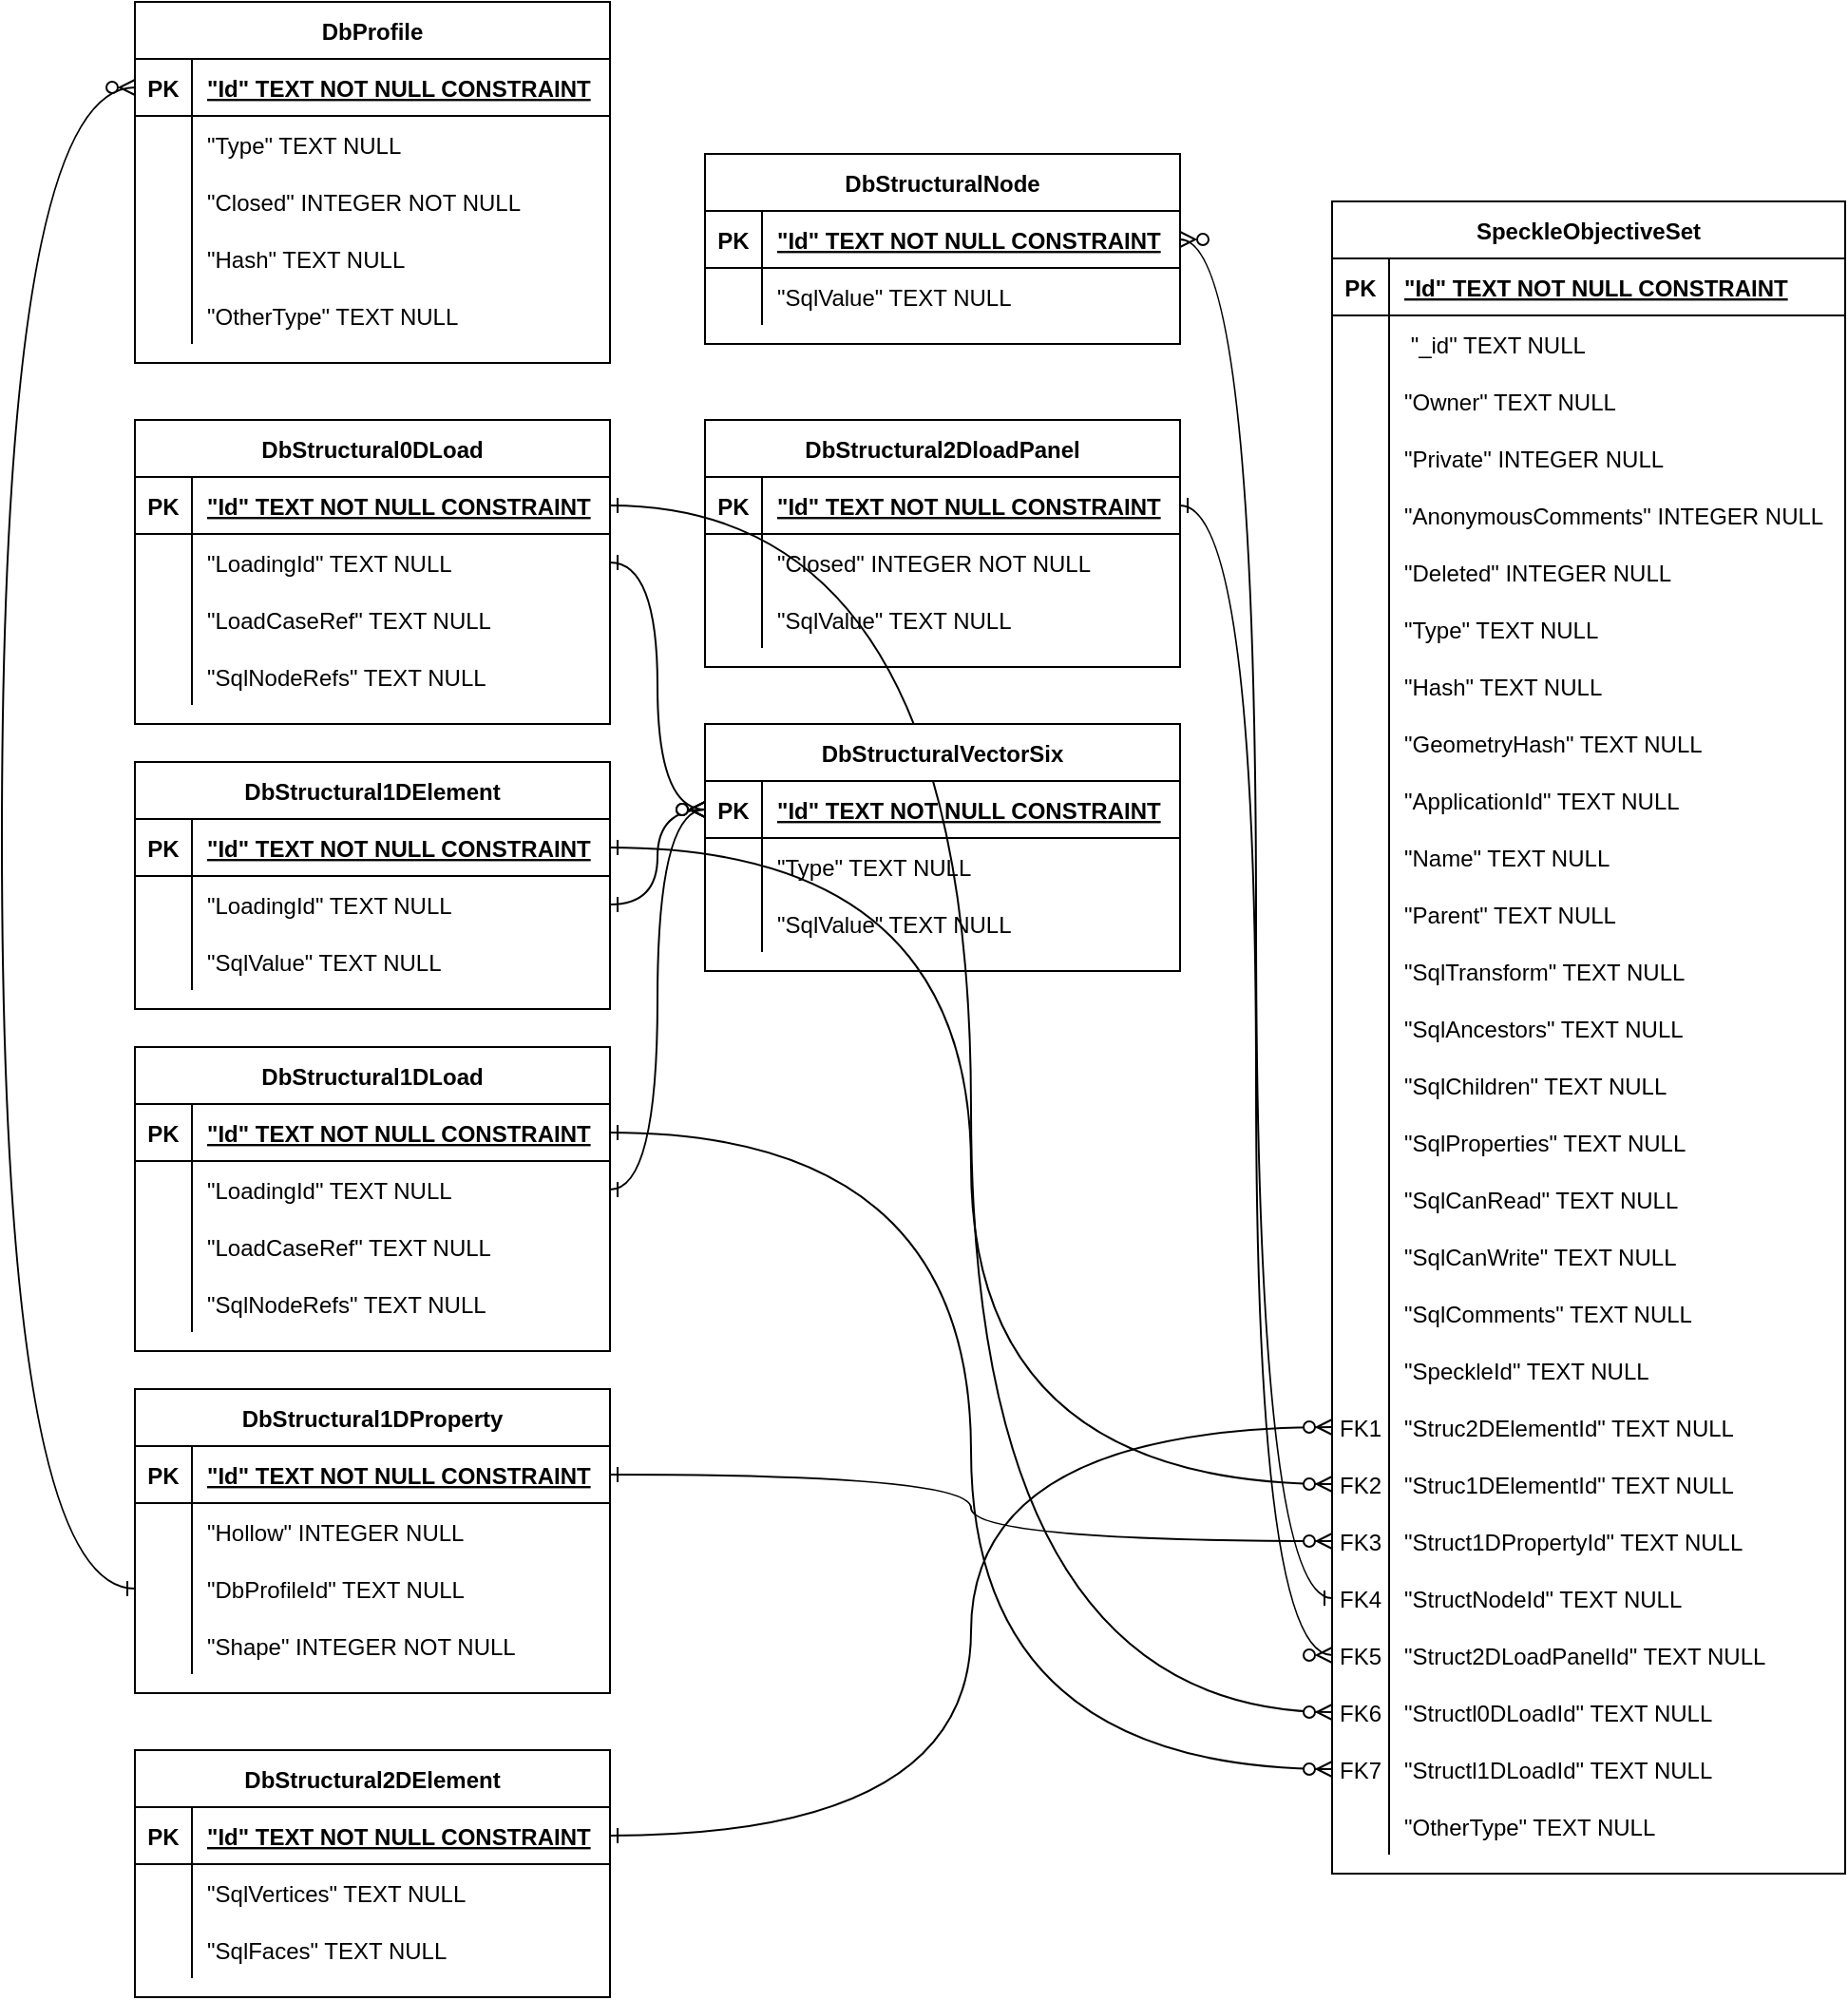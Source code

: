 <mxfile version="13.6.2" type="device"><diagram id="R2lEEEUBdFMjLlhIrx00" name="Page-1"><mxGraphModel grid="1" extFonts="Permanent Marker^https://fonts.googleapis.com/css?family=Permanent+Marker" shadow="0" math="0" pageHeight="1169" pageWidth="1654" pageScale="1" page="1" fold="1" arrows="1" connect="1" tooltips="1" guides="1" gridSize="10" dy="1243" dx="2218"><root><mxCell id="0"/><mxCell id="1" parent="0"/><mxCell id="C-vyLk0tnHw3VtMMgP7b-1" value="" parent="1" edge="1" target="O_WLeNxovdev89-V4cuH-256" source="O_WLeNxovdev89-V4cuH-126" style="edgeStyle=orthogonalEdgeStyle;endArrow=ERzeroToMany;startArrow=ERone;endFill=1;startFill=0;entryX=1;entryY=0.5;entryDx=0;entryDy=0;jumpStyle=none;rounded=0;curved=1;"><mxGeometry as="geometry" relative="1" height="100" width="100"><mxPoint as="sourcePoint" y="950" x="590"/><mxPoint as="targetPoint" y="220" x="630"/></mxGeometry></mxCell><mxCell id="C-vyLk0tnHw3VtMMgP7b-23" value="DbProfile" parent="1" style="shape=table;startSize=30;container=1;collapsible=1;childLayout=tableLayout;fixedRows=1;rowLines=0;fontStyle=1;align=center;resizeLast=1;" vertex="1"><mxGeometry as="geometry" height="190" width="250" y="40" x="130"/></mxCell><mxCell id="C-vyLk0tnHw3VtMMgP7b-24" value="" parent="C-vyLk0tnHw3VtMMgP7b-23" style="shape=partialRectangle;collapsible=0;dropTarget=0;pointerEvents=0;fillColor=none;points=[[0,0.5],[1,0.5]];portConstraint=eastwest;top=0;left=0;right=0;bottom=1;" vertex="1"><mxGeometry as="geometry" height="30" width="250" y="30"/></mxCell><mxCell id="C-vyLk0tnHw3VtMMgP7b-25" value="PK" parent="C-vyLk0tnHw3VtMMgP7b-24" style="shape=partialRectangle;overflow=hidden;connectable=0;fillColor=none;top=0;left=0;bottom=0;right=0;fontStyle=1;" vertex="1"><mxGeometry as="geometry" height="30" width="30"/></mxCell><mxCell id="C-vyLk0tnHw3VtMMgP7b-26" value="&quot;Id&quot; TEXT NOT NULL CONSTRAINT" parent="C-vyLk0tnHw3VtMMgP7b-24" style="shape=partialRectangle;overflow=hidden;connectable=0;fillColor=none;top=0;left=0;bottom=0;right=0;align=left;spacingLeft=6;fontStyle=5;" vertex="1"><mxGeometry as="geometry" height="30" width="220" x="30"/></mxCell><mxCell id="C-vyLk0tnHw3VtMMgP7b-27" value="" parent="C-vyLk0tnHw3VtMMgP7b-23" style="shape=partialRectangle;collapsible=0;dropTarget=0;pointerEvents=0;fillColor=none;points=[[0,0.5],[1,0.5]];portConstraint=eastwest;top=0;left=0;right=0;bottom=0;" vertex="1"><mxGeometry as="geometry" height="30" width="250" y="60"/></mxCell><mxCell id="C-vyLk0tnHw3VtMMgP7b-28" value="" parent="C-vyLk0tnHw3VtMMgP7b-27" style="shape=partialRectangle;overflow=hidden;connectable=0;fillColor=none;top=0;left=0;bottom=0;right=0;" vertex="1"><mxGeometry as="geometry" height="30" width="30"/></mxCell><mxCell id="C-vyLk0tnHw3VtMMgP7b-29" value="&quot;Type&quot; TEXT NULL" parent="C-vyLk0tnHw3VtMMgP7b-27" style="shape=partialRectangle;overflow=hidden;connectable=0;fillColor=none;top=0;left=0;bottom=0;right=0;align=left;spacingLeft=6;" vertex="1"><mxGeometry as="geometry" height="30" width="220" x="30"/></mxCell><mxCell id="O_WLeNxovdev89-V4cuH-141" value="" parent="C-vyLk0tnHw3VtMMgP7b-23" style="shape=partialRectangle;collapsible=0;dropTarget=0;pointerEvents=0;fillColor=none;points=[[0,0.5],[1,0.5]];portConstraint=eastwest;top=0;left=0;right=0;bottom=0;" vertex="1"><mxGeometry as="geometry" height="30" width="250" y="90"/></mxCell><mxCell id="O_WLeNxovdev89-V4cuH-142" value="" parent="O_WLeNxovdev89-V4cuH-141" style="shape=partialRectangle;overflow=hidden;connectable=0;fillColor=none;top=0;left=0;bottom=0;right=0;" vertex="1"><mxGeometry as="geometry" height="30" width="30"/></mxCell><mxCell id="O_WLeNxovdev89-V4cuH-143" value="&quot;Closed&quot; INTEGER NOT NULL" parent="O_WLeNxovdev89-V4cuH-141" style="shape=partialRectangle;overflow=hidden;connectable=0;fillColor=none;top=0;left=0;bottom=0;right=0;align=left;spacingLeft=6;" vertex="1"><mxGeometry as="geometry" height="30" width="220" x="30"/></mxCell><mxCell id="O_WLeNxovdev89-V4cuH-144" value="" parent="C-vyLk0tnHw3VtMMgP7b-23" style="shape=partialRectangle;collapsible=0;dropTarget=0;pointerEvents=0;fillColor=none;points=[[0,0.5],[1,0.5]];portConstraint=eastwest;top=0;left=0;right=0;bottom=0;" vertex="1"><mxGeometry as="geometry" height="30" width="250" y="120"/></mxCell><mxCell id="O_WLeNxovdev89-V4cuH-145" value="" parent="O_WLeNxovdev89-V4cuH-144" style="shape=partialRectangle;overflow=hidden;connectable=0;fillColor=none;top=0;left=0;bottom=0;right=0;" vertex="1"><mxGeometry as="geometry" height="30" width="30"/></mxCell><mxCell id="O_WLeNxovdev89-V4cuH-146" value="&quot;Hash&quot; TEXT NULL" parent="O_WLeNxovdev89-V4cuH-144" style="shape=partialRectangle;overflow=hidden;connectable=0;fillColor=none;top=0;left=0;bottom=0;right=0;align=left;spacingLeft=6;" vertex="1"><mxGeometry as="geometry" height="30" width="220" x="30"/></mxCell><mxCell id="O_WLeNxovdev89-V4cuH-153" value="" parent="C-vyLk0tnHw3VtMMgP7b-23" style="shape=partialRectangle;collapsible=0;dropTarget=0;pointerEvents=0;fillColor=none;points=[[0,0.5],[1,0.5]];portConstraint=eastwest;top=0;left=0;right=0;bottom=0;" vertex="1"><mxGeometry as="geometry" height="30" width="250" y="150"/></mxCell><mxCell id="O_WLeNxovdev89-V4cuH-154" value="" parent="O_WLeNxovdev89-V4cuH-153" style="shape=partialRectangle;overflow=hidden;connectable=0;fillColor=none;top=0;left=0;bottom=0;right=0;" vertex="1"><mxGeometry as="geometry" height="30" width="30"/></mxCell><mxCell id="O_WLeNxovdev89-V4cuH-155" value="&quot;OtherType&quot; TEXT NULL" parent="O_WLeNxovdev89-V4cuH-153" style="shape=partialRectangle;overflow=hidden;connectable=0;fillColor=none;top=0;left=0;bottom=0;right=0;align=left;spacingLeft=6;" vertex="1"><mxGeometry as="geometry" height="30" width="220" x="30"/></mxCell><mxCell id="O_WLeNxovdev89-V4cuH-156" value="DbStructural0DLoad" parent="1" style="shape=table;startSize=30;container=1;collapsible=1;childLayout=tableLayout;fixedRows=1;rowLines=0;fontStyle=1;align=center;resizeLast=1;" vertex="1"><mxGeometry as="geometry" height="160" width="250" y="260" x="130"/></mxCell><mxCell id="O_WLeNxovdev89-V4cuH-157" value="" parent="O_WLeNxovdev89-V4cuH-156" style="shape=partialRectangle;collapsible=0;dropTarget=0;pointerEvents=0;fillColor=none;points=[[0,0.5],[1,0.5]];portConstraint=eastwest;top=0;left=0;right=0;bottom=1;" vertex="1"><mxGeometry as="geometry" height="30" width="250" y="30"/></mxCell><mxCell id="O_WLeNxovdev89-V4cuH-158" value="PK" parent="O_WLeNxovdev89-V4cuH-157" style="shape=partialRectangle;overflow=hidden;connectable=0;fillColor=none;top=0;left=0;bottom=0;right=0;fontStyle=1;" vertex="1"><mxGeometry as="geometry" height="30" width="30"/></mxCell><mxCell id="O_WLeNxovdev89-V4cuH-159" value="&quot;Id&quot; TEXT NOT NULL CONSTRAINT" parent="O_WLeNxovdev89-V4cuH-157" style="shape=partialRectangle;overflow=hidden;connectable=0;fillColor=none;top=0;left=0;bottom=0;right=0;align=left;spacingLeft=6;fontStyle=5;" vertex="1"><mxGeometry as="geometry" height="30" width="220" x="30"/></mxCell><mxCell id="O_WLeNxovdev89-V4cuH-160" value="" parent="O_WLeNxovdev89-V4cuH-156" style="shape=partialRectangle;collapsible=0;dropTarget=0;pointerEvents=0;fillColor=none;points=[[0,0.5],[1,0.5]];portConstraint=eastwest;top=0;left=0;right=0;bottom=0;" vertex="1"><mxGeometry as="geometry" height="30" width="250" y="60"/></mxCell><mxCell id="O_WLeNxovdev89-V4cuH-161" value="" parent="O_WLeNxovdev89-V4cuH-160" style="shape=partialRectangle;overflow=hidden;connectable=0;fillColor=none;top=0;left=0;bottom=0;right=0;" vertex="1"><mxGeometry as="geometry" height="30" width="30"/></mxCell><mxCell id="O_WLeNxovdev89-V4cuH-162" value="&quot;LoadingId&quot; TEXT NULL" parent="O_WLeNxovdev89-V4cuH-160" style="shape=partialRectangle;overflow=hidden;connectable=0;fillColor=none;top=0;left=0;bottom=0;right=0;align=left;spacingLeft=6;" vertex="1"><mxGeometry as="geometry" height="30" width="220" x="30"/></mxCell><mxCell id="O_WLeNxovdev89-V4cuH-163" value="" parent="O_WLeNxovdev89-V4cuH-156" style="shape=partialRectangle;collapsible=0;dropTarget=0;pointerEvents=0;fillColor=none;points=[[0,0.5],[1,0.5]];portConstraint=eastwest;top=0;left=0;right=0;bottom=0;" vertex="1"><mxGeometry as="geometry" height="30" width="250" y="90"/></mxCell><mxCell id="O_WLeNxovdev89-V4cuH-164" value="" parent="O_WLeNxovdev89-V4cuH-163" style="shape=partialRectangle;overflow=hidden;connectable=0;fillColor=none;top=0;left=0;bottom=0;right=0;" vertex="1"><mxGeometry as="geometry" height="30" width="30"/></mxCell><mxCell id="O_WLeNxovdev89-V4cuH-165" value="&quot;LoadCaseRef&quot; TEXT NULL" parent="O_WLeNxovdev89-V4cuH-163" style="shape=partialRectangle;overflow=hidden;connectable=0;fillColor=none;top=0;left=0;bottom=0;right=0;align=left;spacingLeft=6;" vertex="1"><mxGeometry as="geometry" height="30" width="220" x="30"/></mxCell><mxCell id="O_WLeNxovdev89-V4cuH-166" value="" parent="O_WLeNxovdev89-V4cuH-156" style="shape=partialRectangle;collapsible=0;dropTarget=0;pointerEvents=0;fillColor=none;points=[[0,0.5],[1,0.5]];portConstraint=eastwest;top=0;left=0;right=0;bottom=0;" vertex="1"><mxGeometry as="geometry" height="30" width="250" y="120"/></mxCell><mxCell id="O_WLeNxovdev89-V4cuH-167" value="" parent="O_WLeNxovdev89-V4cuH-166" style="shape=partialRectangle;overflow=hidden;connectable=0;fillColor=none;top=0;left=0;bottom=0;right=0;" vertex="1"><mxGeometry as="geometry" height="30" width="30"/></mxCell><mxCell id="O_WLeNxovdev89-V4cuH-168" value="&quot;SqlNodeRefs&quot; TEXT NULL" parent="O_WLeNxovdev89-V4cuH-166" style="shape=partialRectangle;overflow=hidden;connectable=0;fillColor=none;top=0;left=0;bottom=0;right=0;align=left;spacingLeft=6;" vertex="1"><mxGeometry as="geometry" height="30" width="220" x="30"/></mxCell><mxCell id="O_WLeNxovdev89-V4cuH-172" value="DbStructural1DElement" parent="1" style="shape=table;startSize=30;container=1;collapsible=1;childLayout=tableLayout;fixedRows=1;rowLines=0;fontStyle=1;align=center;resizeLast=1;" vertex="1"><mxGeometry as="geometry" height="130" width="250" y="440" x="130"/></mxCell><mxCell id="O_WLeNxovdev89-V4cuH-173" value="" parent="O_WLeNxovdev89-V4cuH-172" style="shape=partialRectangle;collapsible=0;dropTarget=0;pointerEvents=0;fillColor=none;points=[[0,0.5],[1,0.5]];portConstraint=eastwest;top=0;left=0;right=0;bottom=1;" vertex="1"><mxGeometry as="geometry" height="30" width="250" y="30"/></mxCell><mxCell id="O_WLeNxovdev89-V4cuH-174" value="PK" parent="O_WLeNxovdev89-V4cuH-173" style="shape=partialRectangle;overflow=hidden;connectable=0;fillColor=none;top=0;left=0;bottom=0;right=0;fontStyle=1;" vertex="1"><mxGeometry as="geometry" height="30" width="30"/></mxCell><mxCell id="O_WLeNxovdev89-V4cuH-175" value="&quot;Id&quot; TEXT NOT NULL CONSTRAINT" parent="O_WLeNxovdev89-V4cuH-173" style="shape=partialRectangle;overflow=hidden;connectable=0;fillColor=none;top=0;left=0;bottom=0;right=0;align=left;spacingLeft=6;fontStyle=5;" vertex="1"><mxGeometry as="geometry" height="30" width="220" x="30"/></mxCell><mxCell id="O_WLeNxovdev89-V4cuH-176" value="" parent="O_WLeNxovdev89-V4cuH-172" style="shape=partialRectangle;collapsible=0;dropTarget=0;pointerEvents=0;fillColor=none;points=[[0,0.5],[1,0.5]];portConstraint=eastwest;top=0;left=0;right=0;bottom=0;" vertex="1"><mxGeometry as="geometry" height="30" width="250" y="60"/></mxCell><mxCell id="O_WLeNxovdev89-V4cuH-177" value="" parent="O_WLeNxovdev89-V4cuH-176" style="shape=partialRectangle;overflow=hidden;connectable=0;fillColor=none;top=0;left=0;bottom=0;right=0;" vertex="1"><mxGeometry as="geometry" height="30" width="30"/></mxCell><mxCell id="O_WLeNxovdev89-V4cuH-178" value="&quot;LoadingId&quot; TEXT NULL" parent="O_WLeNxovdev89-V4cuH-176" style="shape=partialRectangle;overflow=hidden;connectable=0;fillColor=none;top=0;left=0;bottom=0;right=0;align=left;spacingLeft=6;" vertex="1"><mxGeometry as="geometry" height="30" width="220" x="30"/></mxCell><mxCell id="O_WLeNxovdev89-V4cuH-179" value="" parent="O_WLeNxovdev89-V4cuH-172" style="shape=partialRectangle;collapsible=0;dropTarget=0;pointerEvents=0;fillColor=none;points=[[0,0.5],[1,0.5]];portConstraint=eastwest;top=0;left=0;right=0;bottom=0;" vertex="1"><mxGeometry as="geometry" height="30" width="250" y="90"/></mxCell><mxCell id="O_WLeNxovdev89-V4cuH-180" value="" parent="O_WLeNxovdev89-V4cuH-179" style="shape=partialRectangle;overflow=hidden;connectable=0;fillColor=none;top=0;left=0;bottom=0;right=0;" vertex="1"><mxGeometry as="geometry" height="30" width="30"/></mxCell><mxCell id="O_WLeNxovdev89-V4cuH-181" value="&quot;SqlValue&quot; TEXT NULL" parent="O_WLeNxovdev89-V4cuH-179" style="shape=partialRectangle;overflow=hidden;connectable=0;fillColor=none;top=0;left=0;bottom=0;right=0;align=left;spacingLeft=6;" vertex="1"><mxGeometry as="geometry" height="30" width="220" x="30"/></mxCell><mxCell id="O_WLeNxovdev89-V4cuH-188" value="DbStructural1DLoad" parent="1" style="shape=table;startSize=30;container=1;collapsible=1;childLayout=tableLayout;fixedRows=1;rowLines=0;fontStyle=1;align=center;resizeLast=1;" vertex="1"><mxGeometry as="geometry" height="160" width="250" y="590" x="130"/></mxCell><mxCell id="O_WLeNxovdev89-V4cuH-189" value="" parent="O_WLeNxovdev89-V4cuH-188" style="shape=partialRectangle;collapsible=0;dropTarget=0;pointerEvents=0;fillColor=none;points=[[0,0.5],[1,0.5]];portConstraint=eastwest;top=0;left=0;right=0;bottom=1;" vertex="1"><mxGeometry as="geometry" height="30" width="250" y="30"/></mxCell><mxCell id="O_WLeNxovdev89-V4cuH-190" value="PK" parent="O_WLeNxovdev89-V4cuH-189" style="shape=partialRectangle;overflow=hidden;connectable=0;fillColor=none;top=0;left=0;bottom=0;right=0;fontStyle=1;" vertex="1"><mxGeometry as="geometry" height="30" width="30"/></mxCell><mxCell id="O_WLeNxovdev89-V4cuH-191" value="&quot;Id&quot; TEXT NOT NULL CONSTRAINT" parent="O_WLeNxovdev89-V4cuH-189" style="shape=partialRectangle;overflow=hidden;connectable=0;fillColor=none;top=0;left=0;bottom=0;right=0;align=left;spacingLeft=6;fontStyle=5;" vertex="1"><mxGeometry as="geometry" height="30" width="220" x="30"/></mxCell><mxCell id="O_WLeNxovdev89-V4cuH-192" value="" parent="O_WLeNxovdev89-V4cuH-188" style="shape=partialRectangle;collapsible=0;dropTarget=0;pointerEvents=0;fillColor=none;points=[[0,0.5],[1,0.5]];portConstraint=eastwest;top=0;left=0;right=0;bottom=0;" vertex="1"><mxGeometry as="geometry" height="30" width="250" y="60"/></mxCell><mxCell id="O_WLeNxovdev89-V4cuH-193" value="" parent="O_WLeNxovdev89-V4cuH-192" style="shape=partialRectangle;overflow=hidden;connectable=0;fillColor=none;top=0;left=0;bottom=0;right=0;" vertex="1"><mxGeometry as="geometry" height="30" width="30"/></mxCell><mxCell id="O_WLeNxovdev89-V4cuH-194" value="&quot;LoadingId&quot; TEXT NULL" parent="O_WLeNxovdev89-V4cuH-192" style="shape=partialRectangle;overflow=hidden;connectable=0;fillColor=none;top=0;left=0;bottom=0;right=0;align=left;spacingLeft=6;" vertex="1"><mxGeometry as="geometry" height="30" width="220" x="30"/></mxCell><mxCell id="O_WLeNxovdev89-V4cuH-195" value="" parent="O_WLeNxovdev89-V4cuH-188" style="shape=partialRectangle;collapsible=0;dropTarget=0;pointerEvents=0;fillColor=none;points=[[0,0.5],[1,0.5]];portConstraint=eastwest;top=0;left=0;right=0;bottom=0;" vertex="1"><mxGeometry as="geometry" height="30" width="250" y="90"/></mxCell><mxCell id="O_WLeNxovdev89-V4cuH-196" value="" parent="O_WLeNxovdev89-V4cuH-195" style="shape=partialRectangle;overflow=hidden;connectable=0;fillColor=none;top=0;left=0;bottom=0;right=0;" vertex="1"><mxGeometry as="geometry" height="30" width="30"/></mxCell><mxCell id="O_WLeNxovdev89-V4cuH-197" value="&quot;LoadCaseRef&quot; TEXT NULL" parent="O_WLeNxovdev89-V4cuH-195" style="shape=partialRectangle;overflow=hidden;connectable=0;fillColor=none;top=0;left=0;bottom=0;right=0;align=left;spacingLeft=6;" vertex="1"><mxGeometry as="geometry" height="30" width="220" x="30"/></mxCell><mxCell id="O_WLeNxovdev89-V4cuH-198" value="" parent="O_WLeNxovdev89-V4cuH-188" style="shape=partialRectangle;collapsible=0;dropTarget=0;pointerEvents=0;fillColor=none;points=[[0,0.5],[1,0.5]];portConstraint=eastwest;top=0;left=0;right=0;bottom=0;" vertex="1"><mxGeometry as="geometry" height="30" width="250" y="120"/></mxCell><mxCell id="O_WLeNxovdev89-V4cuH-199" value="" parent="O_WLeNxovdev89-V4cuH-198" style="shape=partialRectangle;overflow=hidden;connectable=0;fillColor=none;top=0;left=0;bottom=0;right=0;" vertex="1"><mxGeometry as="geometry" height="30" width="30"/></mxCell><mxCell id="O_WLeNxovdev89-V4cuH-200" value="&quot;SqlNodeRefs&quot; TEXT NULL" parent="O_WLeNxovdev89-V4cuH-198" style="shape=partialRectangle;overflow=hidden;connectable=0;fillColor=none;top=0;left=0;bottom=0;right=0;align=left;spacingLeft=6;" vertex="1"><mxGeometry as="geometry" height="30" width="220" x="30"/></mxCell><mxCell id="O_WLeNxovdev89-V4cuH-204" value="" parent="1" edge="1" target="O_WLeNxovdev89-V4cuH-132" source="O_WLeNxovdev89-V4cuH-157" style="edgeStyle=orthogonalEdgeStyle;endArrow=ERzeroToMany;startArrow=ERone;endFill=1;startFill=0;exitX=1;exitY=0.5;exitDx=0;exitDy=0;entryX=0;entryY=0.5;entryDx=0;entryDy=0;jumpStyle=none;rounded=0;curved=1;"><mxGeometry as="geometry" relative="1" height="100" width="100"><mxPoint as="sourcePoint" y="95" x="390"/><mxPoint as="targetPoint" y="225" x="730.0"/></mxGeometry></mxCell><mxCell id="O_WLeNxovdev89-V4cuH-205" value="" parent="1" edge="1" target="O_WLeNxovdev89-V4cuH-120" source="O_WLeNxovdev89-V4cuH-173" style="edgeStyle=orthogonalEdgeStyle;endArrow=ERzeroToMany;startArrow=ERone;endFill=1;startFill=0;exitX=1;exitY=0.5;exitDx=0;exitDy=0;entryX=0;entryY=0.5;entryDx=0;entryDy=0;jumpStyle=none;rounded=0;curved=1;"><mxGeometry as="geometry" relative="1" height="100" width="100"><mxPoint as="sourcePoint" y="315.0" x="390"/><mxPoint as="targetPoint" y="945" x="730.0"/></mxGeometry></mxCell><mxCell id="O_WLeNxovdev89-V4cuH-206" value="" parent="1" edge="1" target="O_WLeNxovdev89-V4cuH-135" source="O_WLeNxovdev89-V4cuH-189" style="edgeStyle=orthogonalEdgeStyle;endArrow=ERzeroToMany;startArrow=ERone;endFill=1;startFill=0;exitX=1;exitY=0.5;exitDx=0;exitDy=0;entryX=0;entryY=0.5;entryDx=0;entryDy=0;jumpStyle=none;rounded=0;curved=1;"><mxGeometry as="geometry" relative="1" height="100" width="100"><mxPoint as="sourcePoint" y="495" x="390"/><mxPoint as="targetPoint" y="825" x="730.0"/></mxGeometry></mxCell><mxCell id="O_WLeNxovdev89-V4cuH-207" value="DbStructural1DProperty" parent="1" style="shape=table;startSize=30;container=1;collapsible=1;childLayout=tableLayout;fixedRows=1;rowLines=0;fontStyle=1;align=center;resizeLast=1;" vertex="1"><mxGeometry as="geometry" height="160" width="250" y="770" x="130"/></mxCell><mxCell id="O_WLeNxovdev89-V4cuH-208" value="" parent="O_WLeNxovdev89-V4cuH-207" style="shape=partialRectangle;collapsible=0;dropTarget=0;pointerEvents=0;fillColor=none;points=[[0,0.5],[1,0.5]];portConstraint=eastwest;top=0;left=0;right=0;bottom=1;" vertex="1"><mxGeometry as="geometry" height="30" width="250" y="30"/></mxCell><mxCell id="O_WLeNxovdev89-V4cuH-209" value="PK" parent="O_WLeNxovdev89-V4cuH-208" style="shape=partialRectangle;overflow=hidden;connectable=0;fillColor=none;top=0;left=0;bottom=0;right=0;fontStyle=1;" vertex="1"><mxGeometry as="geometry" height="30" width="30"/></mxCell><mxCell id="O_WLeNxovdev89-V4cuH-210" value="&quot;Id&quot; TEXT NOT NULL CONSTRAINT" parent="O_WLeNxovdev89-V4cuH-208" style="shape=partialRectangle;overflow=hidden;connectable=0;fillColor=none;top=0;left=0;bottom=0;right=0;align=left;spacingLeft=6;fontStyle=5;" vertex="1"><mxGeometry as="geometry" height="30" width="220" x="30"/></mxCell><mxCell id="O_WLeNxovdev89-V4cuH-211" value="" parent="O_WLeNxovdev89-V4cuH-207" style="shape=partialRectangle;collapsible=0;dropTarget=0;pointerEvents=0;fillColor=none;points=[[0,0.5],[1,0.5]];portConstraint=eastwest;top=0;left=0;right=0;bottom=0;" vertex="1"><mxGeometry as="geometry" height="30" width="250" y="60"/></mxCell><mxCell id="O_WLeNxovdev89-V4cuH-212" value="" parent="O_WLeNxovdev89-V4cuH-211" style="shape=partialRectangle;overflow=hidden;connectable=0;fillColor=none;top=0;left=0;bottom=0;right=0;" vertex="1"><mxGeometry as="geometry" height="30" width="30"/></mxCell><mxCell id="O_WLeNxovdev89-V4cuH-213" value="&quot;Hollow&quot; INTEGER NULL" parent="O_WLeNxovdev89-V4cuH-211" style="shape=partialRectangle;overflow=hidden;connectable=0;fillColor=none;top=0;left=0;bottom=0;right=0;align=left;spacingLeft=6;" vertex="1"><mxGeometry as="geometry" height="30" width="220" x="30"/></mxCell><mxCell id="O_WLeNxovdev89-V4cuH-214" value="" parent="O_WLeNxovdev89-V4cuH-207" style="shape=partialRectangle;collapsible=0;dropTarget=0;pointerEvents=0;fillColor=none;points=[[0,0.5],[1,0.5]];portConstraint=eastwest;top=0;left=0;right=0;bottom=0;" vertex="1"><mxGeometry as="geometry" height="30" width="250" y="90"/></mxCell><mxCell id="O_WLeNxovdev89-V4cuH-215" value="" parent="O_WLeNxovdev89-V4cuH-214" style="shape=partialRectangle;overflow=hidden;connectable=0;fillColor=none;top=0;left=0;bottom=0;right=0;" vertex="1"><mxGeometry as="geometry" height="30" width="30"/></mxCell><mxCell id="O_WLeNxovdev89-V4cuH-216" value="&quot;DbProfileId&quot; TEXT NULL" parent="O_WLeNxovdev89-V4cuH-214" style="shape=partialRectangle;overflow=hidden;connectable=0;fillColor=none;top=0;left=0;bottom=0;right=0;align=left;spacingLeft=6;" vertex="1"><mxGeometry as="geometry" height="30" width="220" x="30"/></mxCell><mxCell id="O_WLeNxovdev89-V4cuH-217" value="" parent="O_WLeNxovdev89-V4cuH-207" style="shape=partialRectangle;collapsible=0;dropTarget=0;pointerEvents=0;fillColor=none;points=[[0,0.5],[1,0.5]];portConstraint=eastwest;top=0;left=0;right=0;bottom=0;" vertex="1"><mxGeometry as="geometry" height="30" width="250" y="120"/></mxCell><mxCell id="O_WLeNxovdev89-V4cuH-218" value="" parent="O_WLeNxovdev89-V4cuH-217" style="shape=partialRectangle;overflow=hidden;connectable=0;fillColor=none;top=0;left=0;bottom=0;right=0;" vertex="1"><mxGeometry as="geometry" height="30" width="30"/></mxCell><mxCell id="O_WLeNxovdev89-V4cuH-219" value="&quot;Shape&quot; INTEGER NOT NULL" parent="O_WLeNxovdev89-V4cuH-217" style="shape=partialRectangle;overflow=hidden;connectable=0;fillColor=none;top=0;left=0;bottom=0;right=0;align=left;spacingLeft=6;" vertex="1"><mxGeometry as="geometry" height="30" width="220" x="30"/></mxCell><mxCell id="O_WLeNxovdev89-V4cuH-223" value="DbStructural2DElement" parent="1" style="shape=table;startSize=30;container=1;collapsible=1;childLayout=tableLayout;fixedRows=1;rowLines=0;fontStyle=1;align=center;resizeLast=1;" vertex="1"><mxGeometry as="geometry" height="130" width="250" y="960" x="130"/></mxCell><mxCell id="O_WLeNxovdev89-V4cuH-224" value="" parent="O_WLeNxovdev89-V4cuH-223" style="shape=partialRectangle;collapsible=0;dropTarget=0;pointerEvents=0;fillColor=none;points=[[0,0.5],[1,0.5]];portConstraint=eastwest;top=0;left=0;right=0;bottom=1;" vertex="1"><mxGeometry as="geometry" height="30" width="250" y="30"/></mxCell><mxCell id="O_WLeNxovdev89-V4cuH-225" value="PK" parent="O_WLeNxovdev89-V4cuH-224" style="shape=partialRectangle;overflow=hidden;connectable=0;fillColor=none;top=0;left=0;bottom=0;right=0;fontStyle=1;" vertex="1"><mxGeometry as="geometry" height="30" width="30"/></mxCell><mxCell id="O_WLeNxovdev89-V4cuH-226" value="&quot;Id&quot; TEXT NOT NULL CONSTRAINT" parent="O_WLeNxovdev89-V4cuH-224" style="shape=partialRectangle;overflow=hidden;connectable=0;fillColor=none;top=0;left=0;bottom=0;right=0;align=left;spacingLeft=6;fontStyle=5;" vertex="1"><mxGeometry as="geometry" height="30" width="220" x="30"/></mxCell><mxCell id="O_WLeNxovdev89-V4cuH-227" value="" parent="O_WLeNxovdev89-V4cuH-223" style="shape=partialRectangle;collapsible=0;dropTarget=0;pointerEvents=0;fillColor=none;points=[[0,0.5],[1,0.5]];portConstraint=eastwest;top=0;left=0;right=0;bottom=0;" vertex="1"><mxGeometry as="geometry" height="30" width="250" y="60"/></mxCell><mxCell id="O_WLeNxovdev89-V4cuH-228" value="" parent="O_WLeNxovdev89-V4cuH-227" style="shape=partialRectangle;overflow=hidden;connectable=0;fillColor=none;top=0;left=0;bottom=0;right=0;" vertex="1"><mxGeometry as="geometry" height="30" width="30"/></mxCell><mxCell id="O_WLeNxovdev89-V4cuH-229" value="&quot;SqlVertices&quot; TEXT NULL" parent="O_WLeNxovdev89-V4cuH-227" style="shape=partialRectangle;overflow=hidden;connectable=0;fillColor=none;top=0;left=0;bottom=0;right=0;align=left;spacingLeft=6;" vertex="1"><mxGeometry as="geometry" height="30" width="220" x="30"/></mxCell><mxCell id="O_WLeNxovdev89-V4cuH-230" value="" parent="O_WLeNxovdev89-V4cuH-223" style="shape=partialRectangle;collapsible=0;dropTarget=0;pointerEvents=0;fillColor=none;points=[[0,0.5],[1,0.5]];portConstraint=eastwest;top=0;left=0;right=0;bottom=0;" vertex="1"><mxGeometry as="geometry" height="30" width="250" y="90"/></mxCell><mxCell id="O_WLeNxovdev89-V4cuH-231" value="" parent="O_WLeNxovdev89-V4cuH-230" style="shape=partialRectangle;overflow=hidden;connectable=0;fillColor=none;top=0;left=0;bottom=0;right=0;" vertex="1"><mxGeometry as="geometry" height="30" width="30"/></mxCell><mxCell id="O_WLeNxovdev89-V4cuH-232" value="&quot;SqlFaces&quot; TEXT NULL" parent="O_WLeNxovdev89-V4cuH-230" style="shape=partialRectangle;overflow=hidden;connectable=0;fillColor=none;top=0;left=0;bottom=0;right=0;align=left;spacingLeft=6;" vertex="1"><mxGeometry as="geometry" height="30" width="220" x="30"/></mxCell><mxCell id="O_WLeNxovdev89-V4cuH-236" value="" parent="1" edge="1" target="O_WLeNxovdev89-V4cuH-123" source="O_WLeNxovdev89-V4cuH-208" style="edgeStyle=orthogonalEdgeStyle;endArrow=ERzeroToMany;startArrow=ERone;endFill=1;startFill=0;exitX=1;exitY=0.5;exitDx=0;exitDy=0;entryX=0;entryY=0.5;entryDx=0;entryDy=0;jumpStyle=none;rounded=0;curved=1;"><mxGeometry as="geometry" relative="1" height="100" width="100"><mxPoint as="sourcePoint" y="645" x="390"/><mxPoint as="targetPoint" y="975" x="730"/></mxGeometry></mxCell><mxCell id="O_WLeNxovdev89-V4cuH-237" value="" parent="1" edge="1" target="O_WLeNxovdev89-V4cuH-117" source="O_WLeNxovdev89-V4cuH-224" style="edgeStyle=orthogonalEdgeStyle;endArrow=ERzeroToMany;startArrow=ERone;endFill=1;startFill=0;exitX=1;exitY=0.5;exitDx=0;exitDy=0;entryX=0;entryY=0.5;entryDx=0;entryDy=0;jumpStyle=none;rounded=0;curved=1;"><mxGeometry as="geometry" relative="1" height="100" width="100"><mxPoint as="sourcePoint" y="825" x="390"/><mxPoint as="targetPoint" y="855" x="730"/></mxGeometry></mxCell><mxCell id="O_WLeNxovdev89-V4cuH-286" value="" parent="1" edge="1" target="O_WLeNxovdev89-V4cuH-129" source="O_WLeNxovdev89-V4cuH-240" style="edgeStyle=orthogonalEdgeStyle;endArrow=ERzeroToMany;startArrow=ERone;endFill=1;startFill=0;entryX=0;entryY=0.5;entryDx=0;entryDy=0;exitX=1;exitY=0.5;exitDx=0;exitDy=0;jumpStyle=none;rounded=0;curved=1;"><mxGeometry as="geometry" relative="1" height="100" width="100"><mxPoint as="sourcePoint" y="60" x="450"/><mxPoint as="targetPoint" y="205" x="530"/></mxGeometry></mxCell><mxCell id="O_WLeNxovdev89-V4cuH-239" value="DbStructural2DloadPanel" parent="1" style="shape=table;startSize=30;container=1;collapsible=1;childLayout=tableLayout;fixedRows=1;rowLines=0;fontStyle=1;align=center;resizeLast=1;" vertex="1"><mxGeometry as="geometry" height="130" width="250" y="260" x="430"/></mxCell><mxCell id="O_WLeNxovdev89-V4cuH-240" value="" parent="O_WLeNxovdev89-V4cuH-239" style="shape=partialRectangle;collapsible=0;dropTarget=0;pointerEvents=0;fillColor=none;points=[[0,0.5],[1,0.5]];portConstraint=eastwest;top=0;left=0;right=0;bottom=1;" vertex="1"><mxGeometry as="geometry" height="30" width="250" y="30"/></mxCell><mxCell id="O_WLeNxovdev89-V4cuH-241" value="PK" parent="O_WLeNxovdev89-V4cuH-240" style="shape=partialRectangle;overflow=hidden;connectable=0;fillColor=none;top=0;left=0;bottom=0;right=0;fontStyle=1;" vertex="1"><mxGeometry as="geometry" height="30" width="30"/></mxCell><mxCell id="O_WLeNxovdev89-V4cuH-242" value="&quot;Id&quot; TEXT NOT NULL CONSTRAINT" parent="O_WLeNxovdev89-V4cuH-240" style="shape=partialRectangle;overflow=hidden;connectable=0;fillColor=none;top=0;left=0;bottom=0;right=0;align=left;spacingLeft=6;fontStyle=5;" vertex="1"><mxGeometry as="geometry" height="30" width="220" x="30"/></mxCell><mxCell id="O_WLeNxovdev89-V4cuH-246" value="" parent="O_WLeNxovdev89-V4cuH-239" style="shape=partialRectangle;collapsible=0;dropTarget=0;pointerEvents=0;fillColor=none;points=[[0,0.5],[1,0.5]];portConstraint=eastwest;top=0;left=0;right=0;bottom=0;" vertex="1"><mxGeometry as="geometry" height="30" width="250" y="60"/></mxCell><mxCell id="O_WLeNxovdev89-V4cuH-247" value="" parent="O_WLeNxovdev89-V4cuH-246" style="shape=partialRectangle;overflow=hidden;connectable=0;fillColor=none;top=0;left=0;bottom=0;right=0;" vertex="1"><mxGeometry as="geometry" height="30" width="30"/></mxCell><mxCell id="O_WLeNxovdev89-V4cuH-248" value="&quot;Closed&quot; INTEGER NOT NULL" parent="O_WLeNxovdev89-V4cuH-246" style="shape=partialRectangle;overflow=hidden;connectable=0;fillColor=none;top=0;left=0;bottom=0;right=0;align=left;spacingLeft=6;" vertex="1"><mxGeometry as="geometry" height="30" width="220" x="30"/></mxCell><mxCell id="O_WLeNxovdev89-V4cuH-249" value="" parent="O_WLeNxovdev89-V4cuH-239" style="shape=partialRectangle;collapsible=0;dropTarget=0;pointerEvents=0;fillColor=none;points=[[0,0.5],[1,0.5]];portConstraint=eastwest;top=0;left=0;right=0;bottom=0;" vertex="1"><mxGeometry as="geometry" height="30" width="250" y="90"/></mxCell><mxCell id="O_WLeNxovdev89-V4cuH-250" value="" parent="O_WLeNxovdev89-V4cuH-249" style="shape=partialRectangle;overflow=hidden;connectable=0;fillColor=none;top=0;left=0;bottom=0;right=0;" vertex="1"><mxGeometry as="geometry" height="30" width="30"/></mxCell><mxCell id="O_WLeNxovdev89-V4cuH-251" value="&quot;SqlValue&quot; TEXT NULL" parent="O_WLeNxovdev89-V4cuH-249" style="shape=partialRectangle;overflow=hidden;connectable=0;fillColor=none;top=0;left=0;bottom=0;right=0;align=left;spacingLeft=6;" vertex="1"><mxGeometry as="geometry" height="30" width="220" x="30"/></mxCell><mxCell id="O_WLeNxovdev89-V4cuH-255" value="DbStructuralNode" parent="1" style="shape=table;startSize=30;container=1;collapsible=1;childLayout=tableLayout;fixedRows=1;rowLines=0;fontStyle=1;align=center;resizeLast=1;" vertex="1"><mxGeometry as="geometry" height="100" width="250" y="120" x="430"/></mxCell><mxCell id="O_WLeNxovdev89-V4cuH-256" value="" parent="O_WLeNxovdev89-V4cuH-255" style="shape=partialRectangle;collapsible=0;dropTarget=0;pointerEvents=0;fillColor=none;points=[[0,0.5],[1,0.5]];portConstraint=eastwest;top=0;left=0;right=0;bottom=1;" vertex="1"><mxGeometry as="geometry" height="30" width="250" y="30"/></mxCell><mxCell id="O_WLeNxovdev89-V4cuH-257" value="PK" parent="O_WLeNxovdev89-V4cuH-256" style="shape=partialRectangle;overflow=hidden;connectable=0;fillColor=none;top=0;left=0;bottom=0;right=0;fontStyle=1;" vertex="1"><mxGeometry as="geometry" height="30" width="30"/></mxCell><mxCell id="O_WLeNxovdev89-V4cuH-258" value="&quot;Id&quot; TEXT NOT NULL CONSTRAINT" parent="O_WLeNxovdev89-V4cuH-256" style="shape=partialRectangle;overflow=hidden;connectable=0;fillColor=none;top=0;left=0;bottom=0;right=0;align=left;spacingLeft=6;fontStyle=5;" vertex="1"><mxGeometry as="geometry" height="30" width="220" x="30"/></mxCell><mxCell id="O_WLeNxovdev89-V4cuH-262" value="" parent="O_WLeNxovdev89-V4cuH-255" style="shape=partialRectangle;collapsible=0;dropTarget=0;pointerEvents=0;fillColor=none;points=[[0,0.5],[1,0.5]];portConstraint=eastwest;top=0;left=0;right=0;bottom=0;" vertex="1"><mxGeometry as="geometry" height="30" width="250" y="60"/></mxCell><mxCell id="O_WLeNxovdev89-V4cuH-263" value="" parent="O_WLeNxovdev89-V4cuH-262" style="shape=partialRectangle;overflow=hidden;connectable=0;fillColor=none;top=0;left=0;bottom=0;right=0;" vertex="1"><mxGeometry as="geometry" height="30" width="30"/></mxCell><mxCell id="O_WLeNxovdev89-V4cuH-264" value="&quot;SqlValue&quot; TEXT NULL" parent="O_WLeNxovdev89-V4cuH-262" style="shape=partialRectangle;overflow=hidden;connectable=0;fillColor=none;top=0;left=0;bottom=0;right=0;align=left;spacingLeft=6;" vertex="1"><mxGeometry as="geometry" height="30" width="220" x="30"/></mxCell><mxCell id="O_WLeNxovdev89-V4cuH-265" value="DbStructuralVectorSix" parent="1" style="shape=table;startSize=30;container=1;collapsible=1;childLayout=tableLayout;fixedRows=1;rowLines=0;fontStyle=1;align=center;resizeLast=1;" vertex="1"><mxGeometry as="geometry" height="130" width="250" y="420" x="430"/></mxCell><mxCell id="O_WLeNxovdev89-V4cuH-266" value="" parent="O_WLeNxovdev89-V4cuH-265" style="shape=partialRectangle;collapsible=0;dropTarget=0;pointerEvents=0;fillColor=none;points=[[0,0.5],[1,0.5]];portConstraint=eastwest;top=0;left=0;right=0;bottom=1;" vertex="1"><mxGeometry as="geometry" height="30" width="250" y="30"/></mxCell><mxCell id="O_WLeNxovdev89-V4cuH-267" value="PK" parent="O_WLeNxovdev89-V4cuH-266" style="shape=partialRectangle;overflow=hidden;connectable=0;fillColor=none;top=0;left=0;bottom=0;right=0;fontStyle=1;" vertex="1"><mxGeometry as="geometry" height="30" width="30"/></mxCell><mxCell id="O_WLeNxovdev89-V4cuH-268" value="&quot;Id&quot; TEXT NOT NULL CONSTRAINT" parent="O_WLeNxovdev89-V4cuH-266" style="shape=partialRectangle;overflow=hidden;connectable=0;fillColor=none;top=0;left=0;bottom=0;right=0;align=left;spacingLeft=6;fontStyle=5;" vertex="1"><mxGeometry as="geometry" height="30" width="220" x="30"/></mxCell><mxCell id="O_WLeNxovdev89-V4cuH-269" value="" parent="O_WLeNxovdev89-V4cuH-265" style="shape=partialRectangle;collapsible=0;dropTarget=0;pointerEvents=0;fillColor=none;points=[[0,0.5],[1,0.5]];portConstraint=eastwest;top=0;left=0;right=0;bottom=0;" vertex="1"><mxGeometry as="geometry" height="30" width="250" y="60"/></mxCell><mxCell id="O_WLeNxovdev89-V4cuH-270" value="" parent="O_WLeNxovdev89-V4cuH-269" style="shape=partialRectangle;overflow=hidden;connectable=0;fillColor=none;top=0;left=0;bottom=0;right=0;" vertex="1"><mxGeometry as="geometry" height="30" width="30"/></mxCell><mxCell id="O_WLeNxovdev89-V4cuH-271" value="&quot;Type&quot; TEXT NULL" parent="O_WLeNxovdev89-V4cuH-269" style="shape=partialRectangle;overflow=hidden;connectable=0;fillColor=none;top=0;left=0;bottom=0;right=0;align=left;spacingLeft=6;" vertex="1"><mxGeometry as="geometry" height="30" width="220" x="30"/></mxCell><mxCell id="O_WLeNxovdev89-V4cuH-272" value="" parent="O_WLeNxovdev89-V4cuH-265" style="shape=partialRectangle;collapsible=0;dropTarget=0;pointerEvents=0;fillColor=none;points=[[0,0.5],[1,0.5]];portConstraint=eastwest;top=0;left=0;right=0;bottom=0;" vertex="1"><mxGeometry as="geometry" height="30" width="250" y="90"/></mxCell><mxCell id="O_WLeNxovdev89-V4cuH-273" value="" parent="O_WLeNxovdev89-V4cuH-272" style="shape=partialRectangle;overflow=hidden;connectable=0;fillColor=none;top=0;left=0;bottom=0;right=0;" vertex="1"><mxGeometry as="geometry" height="30" width="30"/></mxCell><mxCell id="O_WLeNxovdev89-V4cuH-274" value="&quot;SqlValue&quot; TEXT NULL" parent="O_WLeNxovdev89-V4cuH-272" style="shape=partialRectangle;overflow=hidden;connectable=0;fillColor=none;top=0;left=0;bottom=0;right=0;align=left;spacingLeft=6;" vertex="1"><mxGeometry as="geometry" height="30" width="220" x="30"/></mxCell><mxCell id="O_WLeNxovdev89-V4cuH-288" value="" parent="1" edge="1" target="O_WLeNxovdev89-V4cuH-266" source="O_WLeNxovdev89-V4cuH-160" style="edgeStyle=orthogonalEdgeStyle;endArrow=ERzeroToMany;startArrow=ERone;endFill=1;startFill=0;entryX=0;entryY=0.5;entryDx=0;entryDy=0;jumpStyle=none;rounded=0;curved=1;"><mxGeometry as="geometry" relative="1" height="100" width="100"><mxPoint as="sourcePoint" y="315" x="390"/><mxPoint as="targetPoint" y="935" x="960"/></mxGeometry></mxCell><mxCell id="O_WLeNxovdev89-V4cuH-289" value="" parent="1" edge="1" target="O_WLeNxovdev89-V4cuH-266" source="O_WLeNxovdev89-V4cuH-176" style="edgeStyle=orthogonalEdgeStyle;endArrow=ERzeroToMany;startArrow=ERone;endFill=1;startFill=0;entryX=0;entryY=0.5;entryDx=0;entryDy=0;jumpStyle=none;rounded=0;curved=1;exitX=1;exitY=0.5;exitDx=0;exitDy=0;"><mxGeometry as="geometry" relative="1" height="100" width="100"><mxPoint as="sourcePoint" y="345.0" x="390"/><mxPoint as="targetPoint" y="475.0" x="440"/></mxGeometry></mxCell><mxCell id="O_WLeNxovdev89-V4cuH-290" value="" parent="1" edge="1" target="O_WLeNxovdev89-V4cuH-266" source="O_WLeNxovdev89-V4cuH-192" style="edgeStyle=orthogonalEdgeStyle;endArrow=ERzeroToMany;startArrow=ERone;endFill=1;startFill=0;jumpStyle=none;rounded=0;curved=1;exitX=1;exitY=0.5;exitDx=0;exitDy=0;entryX=0;entryY=0.5;entryDx=0;entryDy=0;"><mxGeometry as="geometry" relative="1" height="100" width="100"><mxPoint as="sourcePoint" y="525" x="390"/><mxPoint as="targetPoint" y="540" x="410"/></mxGeometry></mxCell><mxCell id="O_WLeNxovdev89-V4cuH-291" value="" parent="1" edge="1" target="C-vyLk0tnHw3VtMMgP7b-24" source="O_WLeNxovdev89-V4cuH-214" style="edgeStyle=orthogonalEdgeStyle;endArrow=ERzeroToMany;startArrow=ERone;endFill=1;startFill=0;jumpStyle=none;rounded=0;curved=1;exitX=0;exitY=0.5;exitDx=0;exitDy=0;entryX=0;entryY=0.5;entryDx=0;entryDy=0;"><mxGeometry as="geometry" relative="1" height="100" width="100"><mxPoint as="sourcePoint" y="675" x="390"/><mxPoint as="targetPoint" y="475" x="440"/><Array as="points"><mxPoint y="875" x="60"/><mxPoint y="85" x="60"/></Array></mxGeometry></mxCell><mxCell id="C-vyLk0tnHw3VtMMgP7b-2" value="SpeckleObjectiveSet" parent="1" style="shape=table;startSize=30;container=1;collapsible=1;childLayout=tableLayout;fixedRows=1;rowLines=0;fontStyle=1;align=center;resizeLast=1;" vertex="1"><mxGeometry as="geometry" height="880" width="270" y="145" x="760"/></mxCell><mxCell id="C-vyLk0tnHw3VtMMgP7b-3" value="" parent="C-vyLk0tnHw3VtMMgP7b-2" style="shape=partialRectangle;collapsible=0;dropTarget=0;pointerEvents=0;fillColor=none;points=[[0,0.5],[1,0.5]];portConstraint=eastwest;top=0;left=0;right=0;bottom=1;" vertex="1"><mxGeometry as="geometry" height="30" width="270" y="30"/></mxCell><mxCell id="C-vyLk0tnHw3VtMMgP7b-4" value="PK" parent="C-vyLk0tnHw3VtMMgP7b-3" style="shape=partialRectangle;overflow=hidden;connectable=0;fillColor=none;top=0;left=0;bottom=0;right=0;fontStyle=1;" vertex="1"><mxGeometry as="geometry" height="30" width="30"/></mxCell><mxCell id="C-vyLk0tnHw3VtMMgP7b-5" value="&quot;Id&quot; TEXT NOT NULL CONSTRAINT " parent="C-vyLk0tnHw3VtMMgP7b-3" style="shape=partialRectangle;overflow=hidden;connectable=0;fillColor=none;top=0;left=0;bottom=0;right=0;align=left;spacingLeft=6;fontStyle=5;" vertex="1"><mxGeometry as="geometry" height="30" width="240" x="30"/></mxCell><mxCell id="C-vyLk0tnHw3VtMMgP7b-9" value="" parent="C-vyLk0tnHw3VtMMgP7b-2" style="shape=partialRectangle;collapsible=0;dropTarget=0;pointerEvents=0;fillColor=none;points=[[0,0.5],[1,0.5]];portConstraint=eastwest;top=0;left=0;right=0;bottom=0;" vertex="1"><mxGeometry as="geometry" height="30" width="270" y="60"/></mxCell><mxCell id="C-vyLk0tnHw3VtMMgP7b-10" value="" parent="C-vyLk0tnHw3VtMMgP7b-9" style="shape=partialRectangle;overflow=hidden;connectable=0;fillColor=none;top=0;left=0;bottom=0;right=0;" vertex="1"><mxGeometry as="geometry" height="30" width="30"/></mxCell><mxCell id="C-vyLk0tnHw3VtMMgP7b-11" value=" &quot;_id&quot; TEXT NULL" parent="C-vyLk0tnHw3VtMMgP7b-9" style="shape=partialRectangle;overflow=hidden;connectable=0;fillColor=none;top=0;left=0;bottom=0;right=0;align=left;spacingLeft=6;" vertex="1"><mxGeometry as="geometry" height="30" width="240" x="30"/></mxCell><mxCell id="O_WLeNxovdev89-V4cuH-65" value="" parent="C-vyLk0tnHw3VtMMgP7b-2" style="shape=partialRectangle;collapsible=0;dropTarget=0;pointerEvents=0;fillColor=none;points=[[0,0.5],[1,0.5]];portConstraint=eastwest;top=0;left=0;right=0;bottom=0;" vertex="1"><mxGeometry as="geometry" height="30" width="270" y="90"/></mxCell><mxCell id="O_WLeNxovdev89-V4cuH-66" value="" parent="O_WLeNxovdev89-V4cuH-65" style="shape=partialRectangle;overflow=hidden;connectable=0;fillColor=none;top=0;left=0;bottom=0;right=0;" vertex="1"><mxGeometry as="geometry" height="30" width="30"/></mxCell><mxCell id="O_WLeNxovdev89-V4cuH-67" value="&quot;Owner&quot; TEXT NULL" parent="O_WLeNxovdev89-V4cuH-65" style="shape=partialRectangle;overflow=hidden;connectable=0;fillColor=none;top=0;left=0;bottom=0;right=0;align=left;spacingLeft=6;" vertex="1"><mxGeometry as="geometry" height="30" width="240" x="30"/></mxCell><mxCell id="O_WLeNxovdev89-V4cuH-68" value="" parent="C-vyLk0tnHw3VtMMgP7b-2" style="shape=partialRectangle;collapsible=0;dropTarget=0;pointerEvents=0;fillColor=none;points=[[0,0.5],[1,0.5]];portConstraint=eastwest;top=0;left=0;right=0;bottom=0;" vertex="1"><mxGeometry as="geometry" height="30" width="270" y="120"/></mxCell><mxCell id="O_WLeNxovdev89-V4cuH-69" value="" parent="O_WLeNxovdev89-V4cuH-68" style="shape=partialRectangle;overflow=hidden;connectable=0;fillColor=none;top=0;left=0;bottom=0;right=0;" vertex="1"><mxGeometry as="geometry" height="30" width="30"/></mxCell><mxCell id="O_WLeNxovdev89-V4cuH-70" value="&quot;Private&quot; INTEGER NULL" parent="O_WLeNxovdev89-V4cuH-68" style="shape=partialRectangle;overflow=hidden;connectable=0;fillColor=none;top=0;left=0;bottom=0;right=0;align=left;spacingLeft=6;" vertex="1"><mxGeometry as="geometry" height="30" width="240" x="30"/></mxCell><mxCell id="O_WLeNxovdev89-V4cuH-77" value="" parent="C-vyLk0tnHw3VtMMgP7b-2" style="shape=partialRectangle;collapsible=0;dropTarget=0;pointerEvents=0;fillColor=none;points=[[0,0.5],[1,0.5]];portConstraint=eastwest;top=0;left=0;right=0;bottom=0;" vertex="1"><mxGeometry as="geometry" height="30" width="270" y="150"/></mxCell><mxCell id="O_WLeNxovdev89-V4cuH-78" value="" parent="O_WLeNxovdev89-V4cuH-77" style="shape=partialRectangle;overflow=hidden;connectable=0;fillColor=none;top=0;left=0;bottom=0;right=0;" vertex="1"><mxGeometry as="geometry" height="30" width="30"/></mxCell><mxCell id="O_WLeNxovdev89-V4cuH-79" value="&quot;AnonymousComments&quot; INTEGER NULL" parent="O_WLeNxovdev89-V4cuH-77" style="shape=partialRectangle;overflow=hidden;connectable=0;fillColor=none;top=0;left=0;bottom=0;right=0;align=left;spacingLeft=6;" vertex="1"><mxGeometry as="geometry" height="30" width="240" x="30"/></mxCell><mxCell id="O_WLeNxovdev89-V4cuH-71" value="" parent="C-vyLk0tnHw3VtMMgP7b-2" style="shape=partialRectangle;collapsible=0;dropTarget=0;pointerEvents=0;fillColor=none;points=[[0,0.5],[1,0.5]];portConstraint=eastwest;top=0;left=0;right=0;bottom=0;" vertex="1"><mxGeometry as="geometry" height="30" width="270" y="180"/></mxCell><mxCell id="O_WLeNxovdev89-V4cuH-72" value="" parent="O_WLeNxovdev89-V4cuH-71" style="shape=partialRectangle;overflow=hidden;connectable=0;fillColor=none;top=0;left=0;bottom=0;right=0;" vertex="1"><mxGeometry as="geometry" height="30" width="30"/></mxCell><mxCell id="O_WLeNxovdev89-V4cuH-73" value="&quot;Deleted&quot; INTEGER NULL" parent="O_WLeNxovdev89-V4cuH-71" style="shape=partialRectangle;overflow=hidden;connectable=0;fillColor=none;top=0;left=0;bottom=0;right=0;align=left;spacingLeft=6;" vertex="1"><mxGeometry as="geometry" height="30" width="240" x="30"/></mxCell><mxCell id="C-vyLk0tnHw3VtMMgP7b-6" value="" parent="C-vyLk0tnHw3VtMMgP7b-2" style="shape=partialRectangle;collapsible=0;dropTarget=0;pointerEvents=0;fillColor=none;points=[[0,0.5],[1,0.5]];portConstraint=eastwest;top=0;left=0;right=0;bottom=0;" vertex="1"><mxGeometry as="geometry" height="30" width="270" y="210"/></mxCell><mxCell id="C-vyLk0tnHw3VtMMgP7b-7" value="" parent="C-vyLk0tnHw3VtMMgP7b-6" style="shape=partialRectangle;overflow=hidden;connectable=0;fillColor=none;top=0;left=0;bottom=0;right=0;" vertex="1"><mxGeometry as="geometry" height="30" width="30"/></mxCell><mxCell id="C-vyLk0tnHw3VtMMgP7b-8" value="&quot;Type&quot; TEXT NULL" parent="C-vyLk0tnHw3VtMMgP7b-6" style="shape=partialRectangle;overflow=hidden;connectable=0;fillColor=none;top=0;left=0;bottom=0;right=0;align=left;spacingLeft=6;" vertex="1"><mxGeometry as="geometry" height="30" width="240" x="30"/></mxCell><mxCell id="O_WLeNxovdev89-V4cuH-74" value="" parent="C-vyLk0tnHw3VtMMgP7b-2" style="shape=partialRectangle;collapsible=0;dropTarget=0;pointerEvents=0;fillColor=none;points=[[0,0.5],[1,0.5]];portConstraint=eastwest;top=0;left=0;right=0;bottom=0;" vertex="1"><mxGeometry as="geometry" height="30" width="270" y="240"/></mxCell><mxCell id="O_WLeNxovdev89-V4cuH-75" value="" parent="O_WLeNxovdev89-V4cuH-74" style="shape=partialRectangle;overflow=hidden;connectable=0;fillColor=none;top=0;left=0;bottom=0;right=0;" vertex="1"><mxGeometry as="geometry" height="30" width="30"/></mxCell><mxCell id="O_WLeNxovdev89-V4cuH-76" value="&quot;Hash&quot; TEXT NULL" parent="O_WLeNxovdev89-V4cuH-74" style="shape=partialRectangle;overflow=hidden;connectable=0;fillColor=none;top=0;left=0;bottom=0;right=0;align=left;spacingLeft=6;" vertex="1"><mxGeometry as="geometry" height="30" width="240" x="30"/></mxCell><mxCell id="O_WLeNxovdev89-V4cuH-80" value="" parent="C-vyLk0tnHw3VtMMgP7b-2" style="shape=partialRectangle;collapsible=0;dropTarget=0;pointerEvents=0;fillColor=none;points=[[0,0.5],[1,0.5]];portConstraint=eastwest;top=0;left=0;right=0;bottom=0;" vertex="1"><mxGeometry as="geometry" height="30" width="270" y="270"/></mxCell><mxCell id="O_WLeNxovdev89-V4cuH-81" value="" parent="O_WLeNxovdev89-V4cuH-80" style="shape=partialRectangle;overflow=hidden;connectable=0;fillColor=none;top=0;left=0;bottom=0;right=0;" vertex="1"><mxGeometry as="geometry" height="30" width="30"/></mxCell><mxCell id="O_WLeNxovdev89-V4cuH-82" value="&quot;GeometryHash&quot; TEXT NULL" parent="O_WLeNxovdev89-V4cuH-80" style="shape=partialRectangle;overflow=hidden;connectable=0;fillColor=none;top=0;left=0;bottom=0;right=0;align=left;spacingLeft=6;" vertex="1"><mxGeometry as="geometry" height="30" width="240" x="30"/></mxCell><mxCell id="O_WLeNxovdev89-V4cuH-83" value="" parent="C-vyLk0tnHw3VtMMgP7b-2" style="shape=partialRectangle;collapsible=0;dropTarget=0;pointerEvents=0;fillColor=none;points=[[0,0.5],[1,0.5]];portConstraint=eastwest;top=0;left=0;right=0;bottom=0;" vertex="1"><mxGeometry as="geometry" height="30" width="270" y="300"/></mxCell><mxCell id="O_WLeNxovdev89-V4cuH-84" value="" parent="O_WLeNxovdev89-V4cuH-83" style="shape=partialRectangle;overflow=hidden;connectable=0;fillColor=none;top=0;left=0;bottom=0;right=0;" vertex="1"><mxGeometry as="geometry" height="30" width="30"/></mxCell><mxCell id="O_WLeNxovdev89-V4cuH-85" value="&quot;ApplicationId&quot; TEXT NULL" parent="O_WLeNxovdev89-V4cuH-83" style="shape=partialRectangle;overflow=hidden;connectable=0;fillColor=none;top=0;left=0;bottom=0;right=0;align=left;spacingLeft=6;" vertex="1"><mxGeometry as="geometry" height="30" width="240" x="30"/></mxCell><mxCell id="O_WLeNxovdev89-V4cuH-86" value="" parent="C-vyLk0tnHw3VtMMgP7b-2" style="shape=partialRectangle;collapsible=0;dropTarget=0;pointerEvents=0;fillColor=none;points=[[0,0.5],[1,0.5]];portConstraint=eastwest;top=0;left=0;right=0;bottom=0;" vertex="1"><mxGeometry as="geometry" height="30" width="270" y="330"/></mxCell><mxCell id="O_WLeNxovdev89-V4cuH-87" value="" parent="O_WLeNxovdev89-V4cuH-86" style="shape=partialRectangle;overflow=hidden;connectable=0;fillColor=none;top=0;left=0;bottom=0;right=0;" vertex="1"><mxGeometry as="geometry" height="30" width="30"/></mxCell><mxCell id="O_WLeNxovdev89-V4cuH-88" value="&quot;Name&quot; TEXT NULL" parent="O_WLeNxovdev89-V4cuH-86" style="shape=partialRectangle;overflow=hidden;connectable=0;fillColor=none;top=0;left=0;bottom=0;right=0;align=left;spacingLeft=6;" vertex="1"><mxGeometry as="geometry" height="30" width="240" x="30"/></mxCell><mxCell id="O_WLeNxovdev89-V4cuH-89" value="" parent="C-vyLk0tnHw3VtMMgP7b-2" style="shape=partialRectangle;collapsible=0;dropTarget=0;pointerEvents=0;fillColor=none;points=[[0,0.5],[1,0.5]];portConstraint=eastwest;top=0;left=0;right=0;bottom=0;" vertex="1"><mxGeometry as="geometry" height="30" width="270" y="360"/></mxCell><mxCell id="O_WLeNxovdev89-V4cuH-90" value="" parent="O_WLeNxovdev89-V4cuH-89" style="shape=partialRectangle;overflow=hidden;connectable=0;fillColor=none;top=0;left=0;bottom=0;right=0;" vertex="1"><mxGeometry as="geometry" height="30" width="30"/></mxCell><mxCell id="O_WLeNxovdev89-V4cuH-91" value="&quot;Parent&quot; TEXT NULL" parent="O_WLeNxovdev89-V4cuH-89" style="shape=partialRectangle;overflow=hidden;connectable=0;fillColor=none;top=0;left=0;bottom=0;right=0;align=left;spacingLeft=6;" vertex="1"><mxGeometry as="geometry" height="30" width="240" x="30"/></mxCell><mxCell id="O_WLeNxovdev89-V4cuH-92" value="" parent="C-vyLk0tnHw3VtMMgP7b-2" style="shape=partialRectangle;collapsible=0;dropTarget=0;pointerEvents=0;fillColor=none;points=[[0,0.5],[1,0.5]];portConstraint=eastwest;top=0;left=0;right=0;bottom=0;" vertex="1"><mxGeometry as="geometry" height="30" width="270" y="390"/></mxCell><mxCell id="O_WLeNxovdev89-V4cuH-93" value="" parent="O_WLeNxovdev89-V4cuH-92" style="shape=partialRectangle;overflow=hidden;connectable=0;fillColor=none;top=0;left=0;bottom=0;right=0;" vertex="1"><mxGeometry as="geometry" height="30" width="30"/></mxCell><mxCell id="O_WLeNxovdev89-V4cuH-94" value="&quot;SqlTransform&quot; TEXT NULL" parent="O_WLeNxovdev89-V4cuH-92" style="shape=partialRectangle;overflow=hidden;connectable=0;fillColor=none;top=0;left=0;bottom=0;right=0;align=left;spacingLeft=6;" vertex="1"><mxGeometry as="geometry" height="30" width="240" x="30"/></mxCell><mxCell id="O_WLeNxovdev89-V4cuH-95" value="" parent="C-vyLk0tnHw3VtMMgP7b-2" style="shape=partialRectangle;collapsible=0;dropTarget=0;pointerEvents=0;fillColor=none;points=[[0,0.5],[1,0.5]];portConstraint=eastwest;top=0;left=0;right=0;bottom=0;" vertex="1"><mxGeometry as="geometry" height="30" width="270" y="420"/></mxCell><mxCell id="O_WLeNxovdev89-V4cuH-96" value="" parent="O_WLeNxovdev89-V4cuH-95" style="shape=partialRectangle;overflow=hidden;connectable=0;fillColor=none;top=0;left=0;bottom=0;right=0;" vertex="1"><mxGeometry as="geometry" height="30" width="30"/></mxCell><mxCell id="O_WLeNxovdev89-V4cuH-97" value="&quot;SqlAncestors&quot; TEXT NULL" parent="O_WLeNxovdev89-V4cuH-95" style="shape=partialRectangle;overflow=hidden;connectable=0;fillColor=none;top=0;left=0;bottom=0;right=0;align=left;spacingLeft=6;" vertex="1"><mxGeometry as="geometry" height="30" width="240" x="30"/></mxCell><mxCell id="O_WLeNxovdev89-V4cuH-98" value="" parent="C-vyLk0tnHw3VtMMgP7b-2" style="shape=partialRectangle;collapsible=0;dropTarget=0;pointerEvents=0;fillColor=none;points=[[0,0.5],[1,0.5]];portConstraint=eastwest;top=0;left=0;right=0;bottom=0;" vertex="1"><mxGeometry as="geometry" height="30" width="270" y="450"/></mxCell><mxCell id="O_WLeNxovdev89-V4cuH-99" value="" parent="O_WLeNxovdev89-V4cuH-98" style="shape=partialRectangle;overflow=hidden;connectable=0;fillColor=none;top=0;left=0;bottom=0;right=0;" vertex="1"><mxGeometry as="geometry" height="30" width="30"/></mxCell><mxCell id="O_WLeNxovdev89-V4cuH-100" value="&quot;SqlChildren&quot; TEXT NULL" parent="O_WLeNxovdev89-V4cuH-98" style="shape=partialRectangle;overflow=hidden;connectable=0;fillColor=none;top=0;left=0;bottom=0;right=0;align=left;spacingLeft=6;" vertex="1"><mxGeometry as="geometry" height="30" width="240" x="30"/></mxCell><mxCell id="O_WLeNxovdev89-V4cuH-102" value="" parent="C-vyLk0tnHw3VtMMgP7b-2" style="shape=partialRectangle;collapsible=0;dropTarget=0;pointerEvents=0;fillColor=none;points=[[0,0.5],[1,0.5]];portConstraint=eastwest;top=0;left=0;right=0;bottom=0;" vertex="1"><mxGeometry as="geometry" height="30" width="270" y="480"/></mxCell><mxCell id="O_WLeNxovdev89-V4cuH-103" value="" parent="O_WLeNxovdev89-V4cuH-102" style="shape=partialRectangle;overflow=hidden;connectable=0;fillColor=none;top=0;left=0;bottom=0;right=0;" vertex="1"><mxGeometry as="geometry" height="30" width="30"/></mxCell><mxCell id="O_WLeNxovdev89-V4cuH-104" value="&quot;SqlProperties&quot; TEXT NULL" parent="O_WLeNxovdev89-V4cuH-102" style="shape=partialRectangle;overflow=hidden;connectable=0;fillColor=none;top=0;left=0;bottom=0;right=0;align=left;spacingLeft=6;" vertex="1"><mxGeometry as="geometry" height="30" width="240" x="30"/></mxCell><mxCell id="O_WLeNxovdev89-V4cuH-105" value="" parent="C-vyLk0tnHw3VtMMgP7b-2" style="shape=partialRectangle;collapsible=0;dropTarget=0;pointerEvents=0;fillColor=none;points=[[0,0.5],[1,0.5]];portConstraint=eastwest;top=0;left=0;right=0;bottom=0;" vertex="1"><mxGeometry as="geometry" height="30" width="270" y="510"/></mxCell><mxCell id="O_WLeNxovdev89-V4cuH-106" value="" parent="O_WLeNxovdev89-V4cuH-105" style="shape=partialRectangle;overflow=hidden;connectable=0;fillColor=none;top=0;left=0;bottom=0;right=0;" vertex="1"><mxGeometry as="geometry" height="30" width="30"/></mxCell><mxCell id="O_WLeNxovdev89-V4cuH-107" value="&quot;SqlCanRead&quot; TEXT NULL" parent="O_WLeNxovdev89-V4cuH-105" style="shape=partialRectangle;overflow=hidden;connectable=0;fillColor=none;top=0;left=0;bottom=0;right=0;align=left;spacingLeft=6;" vertex="1"><mxGeometry as="geometry" height="30" width="240" x="30"/></mxCell><mxCell id="O_WLeNxovdev89-V4cuH-108" value="" parent="C-vyLk0tnHw3VtMMgP7b-2" style="shape=partialRectangle;collapsible=0;dropTarget=0;pointerEvents=0;fillColor=none;points=[[0,0.5],[1,0.5]];portConstraint=eastwest;top=0;left=0;right=0;bottom=0;" vertex="1"><mxGeometry as="geometry" height="30" width="270" y="540"/></mxCell><mxCell id="O_WLeNxovdev89-V4cuH-109" value="" parent="O_WLeNxovdev89-V4cuH-108" style="shape=partialRectangle;overflow=hidden;connectable=0;fillColor=none;top=0;left=0;bottom=0;right=0;" vertex="1"><mxGeometry as="geometry" height="30" width="30"/></mxCell><mxCell id="O_WLeNxovdev89-V4cuH-110" value="&quot;SqlCanWrite&quot; TEXT NULL" parent="O_WLeNxovdev89-V4cuH-108" style="shape=partialRectangle;overflow=hidden;connectable=0;fillColor=none;top=0;left=0;bottom=0;right=0;align=left;spacingLeft=6;" vertex="1"><mxGeometry as="geometry" height="30" width="240" x="30"/></mxCell><mxCell id="O_WLeNxovdev89-V4cuH-111" value="" parent="C-vyLk0tnHw3VtMMgP7b-2" style="shape=partialRectangle;collapsible=0;dropTarget=0;pointerEvents=0;fillColor=none;points=[[0,0.5],[1,0.5]];portConstraint=eastwest;top=0;left=0;right=0;bottom=0;" vertex="1"><mxGeometry as="geometry" height="30" width="270" y="570"/></mxCell><mxCell id="O_WLeNxovdev89-V4cuH-112" value="" parent="O_WLeNxovdev89-V4cuH-111" style="shape=partialRectangle;overflow=hidden;connectable=0;fillColor=none;top=0;left=0;bottom=0;right=0;" vertex="1"><mxGeometry as="geometry" height="30" width="30"/></mxCell><mxCell id="O_WLeNxovdev89-V4cuH-113" value="&quot;SqlComments&quot; TEXT NULL" parent="O_WLeNxovdev89-V4cuH-111" style="shape=partialRectangle;overflow=hidden;connectable=0;fillColor=none;top=0;left=0;bottom=0;right=0;align=left;spacingLeft=6;" vertex="1"><mxGeometry as="geometry" height="30" width="240" x="30"/></mxCell><mxCell id="O_WLeNxovdev89-V4cuH-114" value="" parent="C-vyLk0tnHw3VtMMgP7b-2" style="shape=partialRectangle;collapsible=0;dropTarget=0;pointerEvents=0;fillColor=none;points=[[0,0.5],[1,0.5]];portConstraint=eastwest;top=0;left=0;right=0;bottom=0;" vertex="1"><mxGeometry as="geometry" height="30" width="270" y="600"/></mxCell><mxCell id="O_WLeNxovdev89-V4cuH-115" value="" parent="O_WLeNxovdev89-V4cuH-114" style="shape=partialRectangle;overflow=hidden;connectable=0;fillColor=none;top=0;left=0;bottom=0;right=0;" vertex="1"><mxGeometry as="geometry" height="30" width="30"/></mxCell><mxCell id="O_WLeNxovdev89-V4cuH-116" value="&quot;SpeckleId&quot; TEXT NULL" parent="O_WLeNxovdev89-V4cuH-114" style="shape=partialRectangle;overflow=hidden;connectable=0;fillColor=none;top=0;left=0;bottom=0;right=0;align=left;spacingLeft=6;" vertex="1"><mxGeometry as="geometry" height="30" width="240" x="30"/></mxCell><mxCell id="O_WLeNxovdev89-V4cuH-117" value="" parent="C-vyLk0tnHw3VtMMgP7b-2" style="shape=partialRectangle;collapsible=0;dropTarget=0;pointerEvents=0;fillColor=none;points=[[0,0.5],[1,0.5]];portConstraint=eastwest;top=0;left=0;right=0;bottom=0;" vertex="1"><mxGeometry as="geometry" height="30" width="270" y="630"/></mxCell><mxCell id="O_WLeNxovdev89-V4cuH-118" value="FK1" parent="O_WLeNxovdev89-V4cuH-117" style="shape=partialRectangle;overflow=hidden;connectable=0;fillColor=none;top=0;left=0;bottom=0;right=0;" vertex="1"><mxGeometry as="geometry" height="30" width="30"/></mxCell><mxCell id="O_WLeNxovdev89-V4cuH-119" value="&quot;Struc2DElementId&quot; TEXT NULL" parent="O_WLeNxovdev89-V4cuH-117" style="shape=partialRectangle;overflow=hidden;connectable=0;fillColor=none;top=0;left=0;bottom=0;right=0;align=left;spacingLeft=6;" vertex="1"><mxGeometry as="geometry" height="30" width="240" x="30"/></mxCell><mxCell id="O_WLeNxovdev89-V4cuH-120" value="" parent="C-vyLk0tnHw3VtMMgP7b-2" style="shape=partialRectangle;collapsible=0;dropTarget=0;pointerEvents=0;fillColor=none;points=[[0,0.5],[1,0.5]];portConstraint=eastwest;top=0;left=0;right=0;bottom=0;" vertex="1"><mxGeometry as="geometry" height="30" width="270" y="660"/></mxCell><mxCell id="O_WLeNxovdev89-V4cuH-121" value="FK2" parent="O_WLeNxovdev89-V4cuH-120" style="shape=partialRectangle;overflow=hidden;connectable=0;fillColor=none;top=0;left=0;bottom=0;right=0;" vertex="1"><mxGeometry as="geometry" height="30" width="30"/></mxCell><mxCell id="O_WLeNxovdev89-V4cuH-122" value="&quot;Struc1DElementId&quot; TEXT NULL" parent="O_WLeNxovdev89-V4cuH-120" style="shape=partialRectangle;overflow=hidden;connectable=0;fillColor=none;top=0;left=0;bottom=0;right=0;align=left;spacingLeft=6;" vertex="1"><mxGeometry as="geometry" height="30" width="240" x="30"/></mxCell><mxCell id="O_WLeNxovdev89-V4cuH-123" value="" parent="C-vyLk0tnHw3VtMMgP7b-2" style="shape=partialRectangle;collapsible=0;dropTarget=0;pointerEvents=0;fillColor=none;points=[[0,0.5],[1,0.5]];portConstraint=eastwest;top=0;left=0;right=0;bottom=0;" vertex="1"><mxGeometry as="geometry" height="30" width="270" y="690"/></mxCell><mxCell id="O_WLeNxovdev89-V4cuH-124" value="FK3" parent="O_WLeNxovdev89-V4cuH-123" style="shape=partialRectangle;overflow=hidden;connectable=0;fillColor=none;top=0;left=0;bottom=0;right=0;" vertex="1"><mxGeometry as="geometry" height="30" width="30"/></mxCell><mxCell id="O_WLeNxovdev89-V4cuH-125" value="&quot;Struct1DPropertyId&quot; TEXT NULL" parent="O_WLeNxovdev89-V4cuH-123" style="shape=partialRectangle;overflow=hidden;connectable=0;fillColor=none;top=0;left=0;bottom=0;right=0;align=left;spacingLeft=6;" vertex="1"><mxGeometry as="geometry" height="30" width="240" x="30"/></mxCell><mxCell id="O_WLeNxovdev89-V4cuH-126" value="" parent="C-vyLk0tnHw3VtMMgP7b-2" style="shape=partialRectangle;collapsible=0;dropTarget=0;pointerEvents=0;fillColor=none;points=[[0,0.5],[1,0.5]];portConstraint=eastwest;top=0;left=0;right=0;bottom=0;" vertex="1"><mxGeometry as="geometry" height="30" width="270" y="720"/></mxCell><mxCell id="O_WLeNxovdev89-V4cuH-127" value="FK4" parent="O_WLeNxovdev89-V4cuH-126" style="shape=partialRectangle;overflow=hidden;connectable=0;fillColor=none;top=0;left=0;bottom=0;right=0;" vertex="1"><mxGeometry as="geometry" height="30" width="30"/></mxCell><mxCell id="O_WLeNxovdev89-V4cuH-128" value="&quot;StructNodeId&quot; TEXT NULL" parent="O_WLeNxovdev89-V4cuH-126" style="shape=partialRectangle;overflow=hidden;connectable=0;fillColor=none;top=0;left=0;bottom=0;right=0;align=left;spacingLeft=6;" vertex="1"><mxGeometry as="geometry" height="30" width="240" x="30"/></mxCell><mxCell id="O_WLeNxovdev89-V4cuH-129" value="" parent="C-vyLk0tnHw3VtMMgP7b-2" style="shape=partialRectangle;collapsible=0;dropTarget=0;pointerEvents=0;fillColor=none;points=[[0,0.5],[1,0.5]];portConstraint=eastwest;top=0;left=0;right=0;bottom=0;" vertex="1"><mxGeometry as="geometry" height="30" width="270" y="750"/></mxCell><mxCell id="O_WLeNxovdev89-V4cuH-130" value="FK5" parent="O_WLeNxovdev89-V4cuH-129" style="shape=partialRectangle;overflow=hidden;connectable=0;fillColor=none;top=0;left=0;bottom=0;right=0;" vertex="1"><mxGeometry as="geometry" height="30" width="30"/></mxCell><mxCell id="O_WLeNxovdev89-V4cuH-131" value="&quot;Struct2DLoadPanelId&quot; TEXT NULL" parent="O_WLeNxovdev89-V4cuH-129" style="shape=partialRectangle;overflow=hidden;connectable=0;fillColor=none;top=0;left=0;bottom=0;right=0;align=left;spacingLeft=6;" vertex="1"><mxGeometry as="geometry" height="30" width="240" x="30"/></mxCell><mxCell id="O_WLeNxovdev89-V4cuH-132" value="" parent="C-vyLk0tnHw3VtMMgP7b-2" style="shape=partialRectangle;collapsible=0;dropTarget=0;pointerEvents=0;fillColor=none;points=[[0,0.5],[1,0.5]];portConstraint=eastwest;top=0;left=0;right=0;bottom=0;" vertex="1"><mxGeometry as="geometry" height="30" width="270" y="780"/></mxCell><mxCell id="O_WLeNxovdev89-V4cuH-133" value="FK6" parent="O_WLeNxovdev89-V4cuH-132" style="shape=partialRectangle;overflow=hidden;connectable=0;fillColor=none;top=0;left=0;bottom=0;right=0;" vertex="1"><mxGeometry as="geometry" height="30" width="30"/></mxCell><mxCell id="O_WLeNxovdev89-V4cuH-134" value="&quot;Structl0DLoadId&quot; TEXT NULL" parent="O_WLeNxovdev89-V4cuH-132" style="shape=partialRectangle;overflow=hidden;connectable=0;fillColor=none;top=0;left=0;bottom=0;right=0;align=left;spacingLeft=6;" vertex="1"><mxGeometry as="geometry" height="30" width="240" x="30"/></mxCell><mxCell id="O_WLeNxovdev89-V4cuH-135" value="" parent="C-vyLk0tnHw3VtMMgP7b-2" style="shape=partialRectangle;collapsible=0;dropTarget=0;pointerEvents=0;fillColor=none;points=[[0,0.5],[1,0.5]];portConstraint=eastwest;top=0;left=0;right=0;bottom=0;" vertex="1"><mxGeometry as="geometry" height="30" width="270" y="810"/></mxCell><mxCell id="O_WLeNxovdev89-V4cuH-136" value="FK7" parent="O_WLeNxovdev89-V4cuH-135" style="shape=partialRectangle;overflow=hidden;connectable=0;fillColor=none;top=0;left=0;bottom=0;right=0;" vertex="1"><mxGeometry as="geometry" height="30" width="30"/></mxCell><mxCell id="O_WLeNxovdev89-V4cuH-137" value="&quot;Structl1DLoadId&quot; TEXT NULL" parent="O_WLeNxovdev89-V4cuH-135" style="shape=partialRectangle;overflow=hidden;connectable=0;fillColor=none;top=0;left=0;bottom=0;right=0;align=left;spacingLeft=6;" vertex="1"><mxGeometry as="geometry" height="30" width="240" x="30"/></mxCell><mxCell id="O_WLeNxovdev89-V4cuH-138" value="" parent="C-vyLk0tnHw3VtMMgP7b-2" style="shape=partialRectangle;collapsible=0;dropTarget=0;pointerEvents=0;fillColor=none;points=[[0,0.5],[1,0.5]];portConstraint=eastwest;top=0;left=0;right=0;bottom=0;" vertex="1"><mxGeometry as="geometry" height="30" width="270" y="840"/></mxCell><mxCell id="O_WLeNxovdev89-V4cuH-139" value="" parent="O_WLeNxovdev89-V4cuH-138" style="shape=partialRectangle;overflow=hidden;connectable=0;fillColor=none;top=0;left=0;bottom=0;right=0;" vertex="1"><mxGeometry as="geometry" height="30" width="30"/></mxCell><mxCell id="O_WLeNxovdev89-V4cuH-140" value="&quot;OtherType&quot; TEXT NULL" parent="O_WLeNxovdev89-V4cuH-138" style="shape=partialRectangle;overflow=hidden;connectable=0;fillColor=none;top=0;left=0;bottom=0;right=0;align=left;spacingLeft=6;" vertex="1"><mxGeometry as="geometry" height="30" width="240" x="30"/></mxCell></root></mxGraphModel></diagram></mxfile>